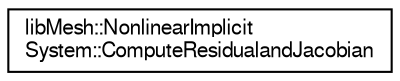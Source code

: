 digraph "Graphical Class Hierarchy"
{
  edge [fontname="FreeSans",fontsize="10",labelfontname="FreeSans",labelfontsize="10"];
  node [fontname="FreeSans",fontsize="10",shape=record];
  rankdir="LR";
  Node1 [label="libMesh::NonlinearImplicit\lSystem::ComputeResidualandJacobian",height=0.2,width=0.4,color="black", fillcolor="white", style="filled",URL="$classlibMesh_1_1NonlinearImplicitSystem_1_1ComputeResidualandJacobian.html"];
}
